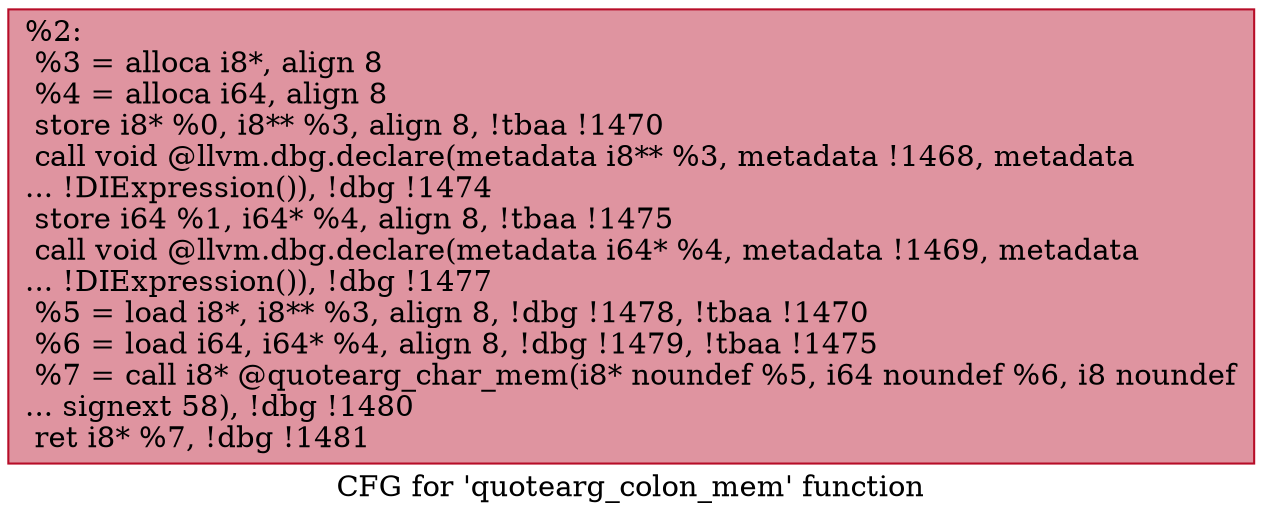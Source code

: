 digraph "CFG for 'quotearg_colon_mem' function" {
	label="CFG for 'quotearg_colon_mem' function";

	Node0x1104ef0 [shape=record,color="#b70d28ff", style=filled, fillcolor="#b70d2870",label="{%2:\l  %3 = alloca i8*, align 8\l  %4 = alloca i64, align 8\l  store i8* %0, i8** %3, align 8, !tbaa !1470\l  call void @llvm.dbg.declare(metadata i8** %3, metadata !1468, metadata\l... !DIExpression()), !dbg !1474\l  store i64 %1, i64* %4, align 8, !tbaa !1475\l  call void @llvm.dbg.declare(metadata i64* %4, metadata !1469, metadata\l... !DIExpression()), !dbg !1477\l  %5 = load i8*, i8** %3, align 8, !dbg !1478, !tbaa !1470\l  %6 = load i64, i64* %4, align 8, !dbg !1479, !tbaa !1475\l  %7 = call i8* @quotearg_char_mem(i8* noundef %5, i64 noundef %6, i8 noundef\l... signext 58), !dbg !1480\l  ret i8* %7, !dbg !1481\l}"];
}
